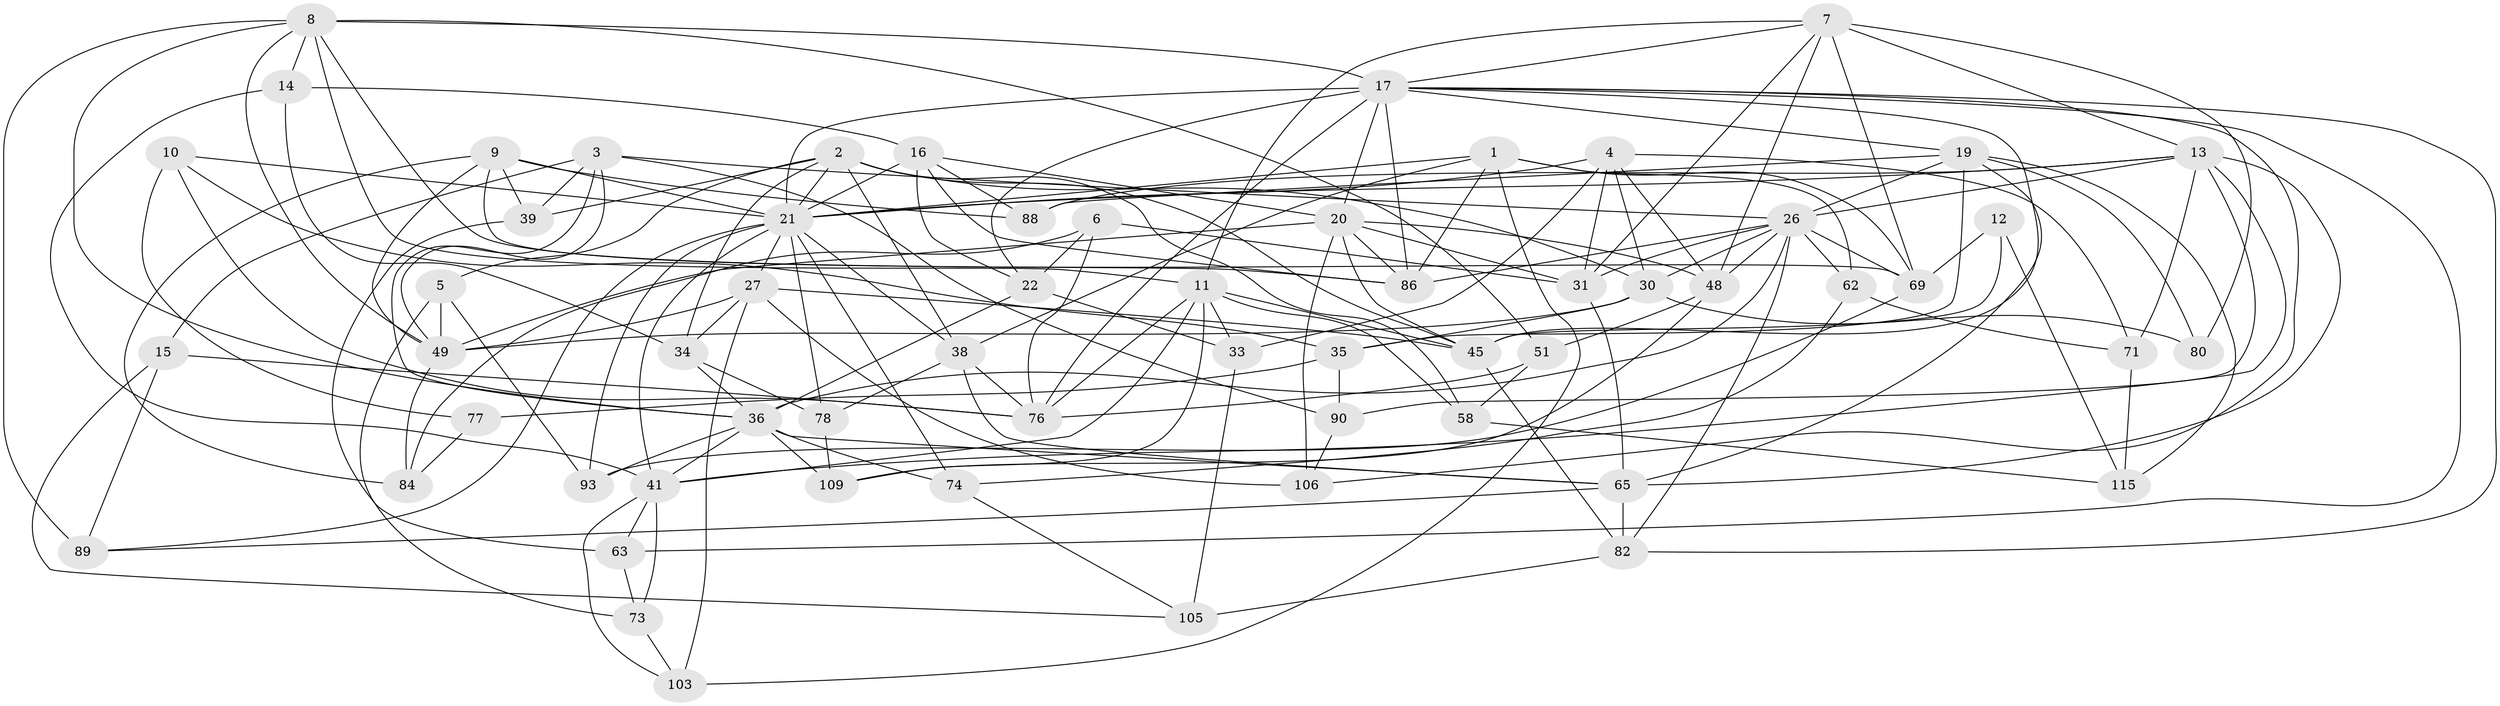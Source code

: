 // original degree distribution, {4: 1.0}
// Generated by graph-tools (version 1.1) at 2025/20/03/04/25 18:20:59]
// undirected, 60 vertices, 170 edges
graph export_dot {
graph [start="1"]
  node [color=gray90,style=filled];
  1 [super="+29"];
  2 [super="+101+110"];
  3 [super="+53"];
  4 [super="+111"];
  5;
  6;
  7 [super="+28+112"];
  8 [super="+52"];
  9 [super="+68"];
  10;
  11 [super="+60"];
  12;
  13 [super="+23"];
  14;
  15;
  16 [super="+32"];
  17 [super="+24+18+66"];
  19 [super="+25+59"];
  20 [super="+98+102"];
  21 [super="+37+54+91"];
  22 [super="+83"];
  26 [super="+42+50"];
  27 [super="+92"];
  30 [super="+99"];
  31 [super="+97"];
  33;
  34 [super="+47"];
  35 [super="+43"];
  36 [super="+61+81+121"];
  38 [super="+40"];
  39;
  41 [super="+79+95"];
  45 [super="+72"];
  48 [super="+100"];
  49 [super="+70+55"];
  51;
  58;
  62;
  63;
  65 [super="+104"];
  69 [super="+120"];
  71;
  73;
  74;
  76 [super="+113"];
  77;
  78 [super="+87"];
  80;
  82 [super="+116"];
  84;
  86 [super="+96"];
  88;
  89;
  90;
  93;
  103;
  105;
  106;
  109;
  115;
  1 -- 103;
  1 -- 38;
  1 -- 86;
  1 -- 62;
  1 -- 69;
  1 -- 21;
  2 -- 39;
  2 -- 34;
  2 -- 5;
  2 -- 38;
  2 -- 45;
  2 -- 58;
  2 -- 21;
  2 -- 30;
  3 -- 90;
  3 -- 39;
  3 -- 15;
  3 -- 36;
  3 -- 49;
  3 -- 26;
  4 -- 31;
  4 -- 30;
  4 -- 48;
  4 -- 33;
  4 -- 21;
  4 -- 71;
  5 -- 73;
  5 -- 93;
  5 -- 49;
  6 -- 84;
  6 -- 31;
  6 -- 76;
  6 -- 22;
  7 -- 80 [weight=2];
  7 -- 17;
  7 -- 69;
  7 -- 11;
  7 -- 48;
  7 -- 13;
  7 -- 31;
  8 -- 49;
  8 -- 14;
  8 -- 51;
  8 -- 36;
  8 -- 86;
  8 -- 89;
  8 -- 11;
  8 -- 17;
  9 -- 84;
  9 -- 69;
  9 -- 88;
  9 -- 49;
  9 -- 39;
  9 -- 21;
  10 -- 76;
  10 -- 77;
  10 -- 35;
  10 -- 21;
  11 -- 58;
  11 -- 41;
  11 -- 33;
  11 -- 109;
  11 -- 45;
  11 -- 76;
  12 -- 115;
  12 -- 45 [weight=2];
  12 -- 69;
  13 -- 88;
  13 -- 71;
  13 -- 41;
  13 -- 90;
  13 -- 65;
  13 -- 26;
  13 -- 21;
  14 -- 16;
  14 -- 41;
  14 -- 34;
  15 -- 76;
  15 -- 105;
  15 -- 89;
  16 -- 20;
  16 -- 86;
  16 -- 88;
  16 -- 22;
  16 -- 21;
  17 -- 22 [weight=2];
  17 -- 86;
  17 -- 106;
  17 -- 76 [weight=2];
  17 -- 63;
  17 -- 45;
  17 -- 82;
  17 -- 19;
  17 -- 21;
  17 -- 20;
  19 -- 80;
  19 -- 35;
  19 -- 65;
  19 -- 88;
  19 -- 115;
  19 -- 26 [weight=2];
  20 -- 48;
  20 -- 106;
  20 -- 31;
  20 -- 45;
  20 -- 49;
  20 -- 86;
  21 -- 41;
  21 -- 78 [weight=2];
  21 -- 74;
  21 -- 89;
  21 -- 27;
  21 -- 93;
  21 -- 38;
  22 -- 33;
  22 -- 36;
  26 -- 48;
  26 -- 30;
  26 -- 82;
  26 -- 36;
  26 -- 69;
  26 -- 62;
  26 -- 31;
  26 -- 86;
  27 -- 103;
  27 -- 106;
  27 -- 45;
  27 -- 49;
  27 -- 34;
  30 -- 35;
  30 -- 80;
  30 -- 49;
  31 -- 65;
  33 -- 105;
  34 -- 36;
  34 -- 78 [weight=2];
  35 -- 77 [weight=2];
  35 -- 90;
  36 -- 109;
  36 -- 65;
  36 -- 93;
  36 -- 41;
  36 -- 74;
  38 -- 65;
  38 -- 78;
  38 -- 76;
  39 -- 63;
  41 -- 73;
  41 -- 103;
  41 -- 63;
  45 -- 82;
  48 -- 51;
  48 -- 109;
  49 -- 84;
  51 -- 58;
  51 -- 76;
  58 -- 115;
  62 -- 71;
  62 -- 74;
  63 -- 73;
  65 -- 82 [weight=2];
  65 -- 89;
  69 -- 93;
  71 -- 115;
  73 -- 103;
  74 -- 105;
  77 -- 84;
  78 -- 109;
  82 -- 105;
  90 -- 106;
}

